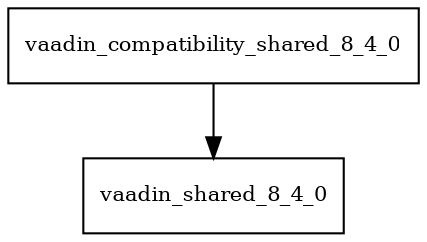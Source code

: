 digraph vaadin_compatibility_shared_8_4_0_dependencies {
  node [shape = box, fontsize=10.0];
  vaadin_compatibility_shared_8_4_0 -> vaadin_shared_8_4_0;
}

